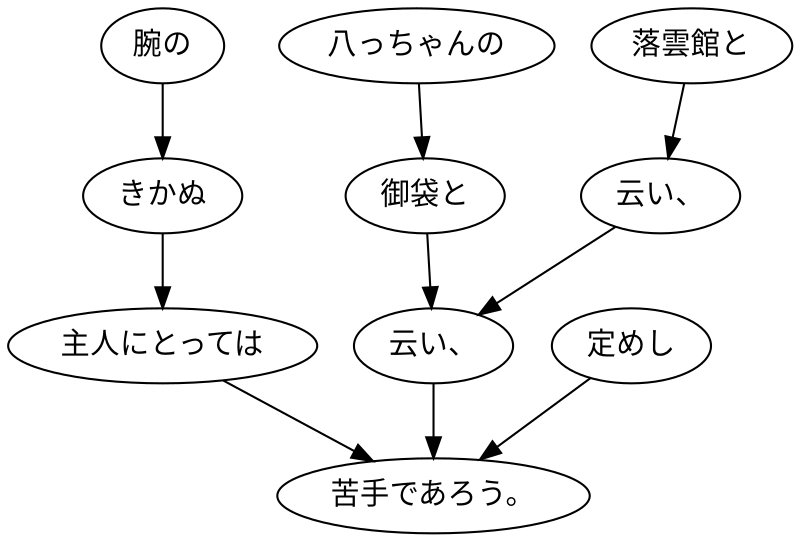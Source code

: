 digraph graph6519 {
	node0 [label="落雲館と"];
	node1 [label="云い、"];
	node2 [label="八っちゃんの"];
	node3 [label="御袋と"];
	node4 [label="云い、"];
	node5 [label="腕の"];
	node6 [label="きかぬ"];
	node7 [label="主人にとっては"];
	node8 [label="定めし"];
	node9 [label="苦手であろう。"];
	node0 -> node1;
	node1 -> node4;
	node2 -> node3;
	node3 -> node4;
	node4 -> node9;
	node5 -> node6;
	node6 -> node7;
	node7 -> node9;
	node8 -> node9;
}
